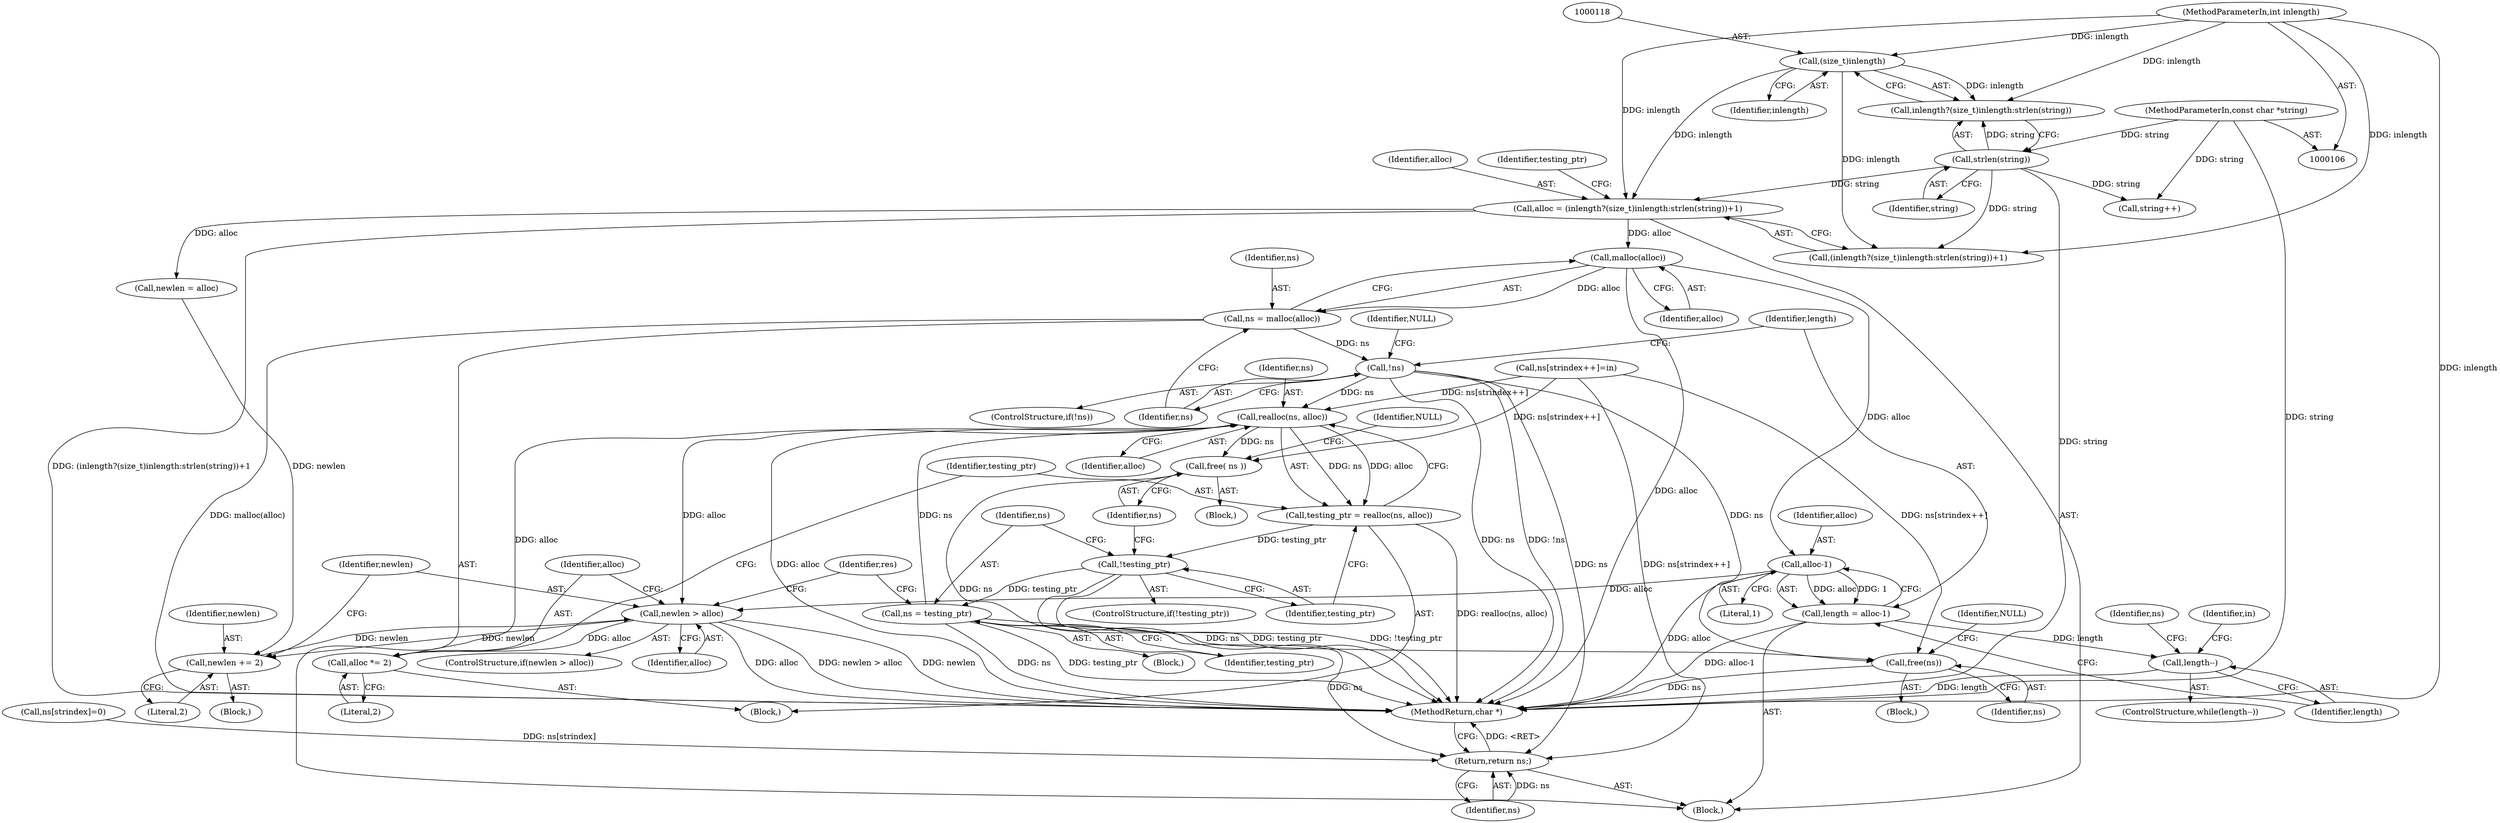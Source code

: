 digraph "0_curl_75ca568fa1c19de4c5358fed246686de8467c238@API" {
"1000141" [label="(Call,malloc(alloc))"];
"1000112" [label="(Call,alloc = (inlength?(size_t)inlength:strlen(string))+1)"];
"1000109" [label="(MethodParameterIn,int inlength)"];
"1000117" [label="(Call,(size_t)inlength)"];
"1000120" [label="(Call,strlen(string))"];
"1000108" [label="(MethodParameterIn,const char *string)"];
"1000139" [label="(Call,ns = malloc(alloc))"];
"1000144" [label="(Call,!ns)"];
"1000185" [label="(Call,realloc(ns, alloc))"];
"1000176" [label="(Call,newlen > alloc)"];
"1000172" [label="(Call,newlen += 2)"];
"1000180" [label="(Call,alloc *= 2)"];
"1000183" [label="(Call,testing_ptr = realloc(ns, alloc))"];
"1000189" [label="(Call,!testing_ptr)"];
"1000198" [label="(Call,ns = testing_ptr)"];
"1000211" [label="(Call,free(ns))"];
"1000233" [label="(Return,return ns;)"];
"1000192" [label="(Call,free( ns ))"];
"1000150" [label="(Call,alloc-1)"];
"1000148" [label="(Call,length = alloc-1)"];
"1000154" [label="(Call,length--)"];
"1000185" [label="(Call,realloc(ns, alloc))"];
"1000119" [label="(Identifier,inlength)"];
"1000198" [label="(Call,ns = testing_ptr)"];
"1000150" [label="(Call,alloc-1)"];
"1000197" [label="(Block,)"];
"1000158" [label="(Identifier,in)"];
"1000202" [label="(Identifier,res)"];
"1000191" [label="(Block,)"];
"1000187" [label="(Identifier,alloc)"];
"1000115" [label="(Call,inlength?(size_t)inlength:strlen(string))"];
"1000142" [label="(Identifier,alloc)"];
"1000175" [label="(ControlStructure,if(newlen > alloc))"];
"1000155" [label="(Identifier,length)"];
"1000130" [label="(Call,newlen = alloc)"];
"1000108" [label="(MethodParameterIn,const char *string)"];
"1000176" [label="(Call,newlen > alloc)"];
"1000177" [label="(Identifier,newlen)"];
"1000199" [label="(Identifier,ns)"];
"1000179" [label="(Block,)"];
"1000189" [label="(Call,!testing_ptr)"];
"1000214" [label="(Identifier,NULL)"];
"1000211" [label="(Call,free(ns))"];
"1000148" [label="(Call,length = alloc-1)"];
"1000109" [label="(MethodParameterIn,int inlength)"];
"1000192" [label="(Call,free( ns ))"];
"1000140" [label="(Identifier,ns)"];
"1000143" [label="(ControlStructure,if(!ns))"];
"1000188" [label="(ControlStructure,if(!testing_ptr))"];
"1000195" [label="(Identifier,NULL)"];
"1000181" [label="(Identifier,alloc)"];
"1000200" [label="(Identifier,testing_ptr)"];
"1000154" [label="(Call,length--)"];
"1000174" [label="(Literal,2)"];
"1000210" [label="(Block,)"];
"1000149" [label="(Identifier,length)"];
"1000230" [label="(Identifier,ns)"];
"1000121" [label="(Identifier,string)"];
"1000110" [label="(Block,)"];
"1000164" [label="(Call,ns[strindex++]=in)"];
"1000184" [label="(Identifier,testing_ptr)"];
"1000178" [label="(Identifier,alloc)"];
"1000172" [label="(Call,newlen += 2)"];
"1000113" [label="(Identifier,alloc)"];
"1000141" [label="(Call,malloc(alloc))"];
"1000182" [label="(Literal,2)"];
"1000173" [label="(Identifier,newlen)"];
"1000190" [label="(Identifier,testing_ptr)"];
"1000112" [label="(Call,alloc = (inlength?(size_t)inlength:strlen(string))+1)"];
"1000233" [label="(Return,return ns;)"];
"1000114" [label="(Call,(inlength?(size_t)inlength:strlen(string))+1)"];
"1000186" [label="(Identifier,ns)"];
"1000153" [label="(ControlStructure,while(length--))"];
"1000147" [label="(Identifier,NULL)"];
"1000151" [label="(Identifier,alloc)"];
"1000126" [label="(Identifier,testing_ptr)"];
"1000145" [label="(Identifier,ns)"];
"1000183" [label="(Call,testing_ptr = realloc(ns, alloc))"];
"1000180" [label="(Call,alloc *= 2)"];
"1000193" [label="(Identifier,ns)"];
"1000212" [label="(Identifier,ns)"];
"1000152" [label="(Literal,1)"];
"1000139" [label="(Call,ns = malloc(alloc))"];
"1000120" [label="(Call,strlen(string))"];
"1000235" [label="(MethodReturn,char *)"];
"1000228" [label="(Call,ns[strindex]=0)"];
"1000144" [label="(Call,!ns)"];
"1000226" [label="(Call,string++)"];
"1000171" [label="(Block,)"];
"1000234" [label="(Identifier,ns)"];
"1000117" [label="(Call,(size_t)inlength)"];
"1000141" -> "1000139"  [label="AST: "];
"1000141" -> "1000142"  [label="CFG: "];
"1000142" -> "1000141"  [label="AST: "];
"1000139" -> "1000141"  [label="CFG: "];
"1000141" -> "1000235"  [label="DDG: alloc"];
"1000141" -> "1000139"  [label="DDG: alloc"];
"1000112" -> "1000141"  [label="DDG: alloc"];
"1000141" -> "1000150"  [label="DDG: alloc"];
"1000112" -> "1000110"  [label="AST: "];
"1000112" -> "1000114"  [label="CFG: "];
"1000113" -> "1000112"  [label="AST: "];
"1000114" -> "1000112"  [label="AST: "];
"1000126" -> "1000112"  [label="CFG: "];
"1000112" -> "1000235"  [label="DDG: (inlength?(size_t)inlength:strlen(string))+1"];
"1000109" -> "1000112"  [label="DDG: inlength"];
"1000117" -> "1000112"  [label="DDG: inlength"];
"1000120" -> "1000112"  [label="DDG: string"];
"1000112" -> "1000130"  [label="DDG: alloc"];
"1000109" -> "1000106"  [label="AST: "];
"1000109" -> "1000235"  [label="DDG: inlength"];
"1000109" -> "1000114"  [label="DDG: inlength"];
"1000109" -> "1000115"  [label="DDG: inlength"];
"1000109" -> "1000117"  [label="DDG: inlength"];
"1000117" -> "1000115"  [label="AST: "];
"1000117" -> "1000119"  [label="CFG: "];
"1000118" -> "1000117"  [label="AST: "];
"1000119" -> "1000117"  [label="AST: "];
"1000115" -> "1000117"  [label="CFG: "];
"1000117" -> "1000114"  [label="DDG: inlength"];
"1000117" -> "1000115"  [label="DDG: inlength"];
"1000120" -> "1000115"  [label="AST: "];
"1000120" -> "1000121"  [label="CFG: "];
"1000121" -> "1000120"  [label="AST: "];
"1000115" -> "1000120"  [label="CFG: "];
"1000120" -> "1000235"  [label="DDG: string"];
"1000120" -> "1000114"  [label="DDG: string"];
"1000120" -> "1000115"  [label="DDG: string"];
"1000108" -> "1000120"  [label="DDG: string"];
"1000120" -> "1000226"  [label="DDG: string"];
"1000108" -> "1000106"  [label="AST: "];
"1000108" -> "1000235"  [label="DDG: string"];
"1000108" -> "1000226"  [label="DDG: string"];
"1000139" -> "1000110"  [label="AST: "];
"1000140" -> "1000139"  [label="AST: "];
"1000145" -> "1000139"  [label="CFG: "];
"1000139" -> "1000235"  [label="DDG: malloc(alloc)"];
"1000139" -> "1000144"  [label="DDG: ns"];
"1000144" -> "1000143"  [label="AST: "];
"1000144" -> "1000145"  [label="CFG: "];
"1000145" -> "1000144"  [label="AST: "];
"1000147" -> "1000144"  [label="CFG: "];
"1000149" -> "1000144"  [label="CFG: "];
"1000144" -> "1000235"  [label="DDG: ns"];
"1000144" -> "1000235"  [label="DDG: !ns"];
"1000144" -> "1000185"  [label="DDG: ns"];
"1000144" -> "1000211"  [label="DDG: ns"];
"1000144" -> "1000233"  [label="DDG: ns"];
"1000185" -> "1000183"  [label="AST: "];
"1000185" -> "1000187"  [label="CFG: "];
"1000186" -> "1000185"  [label="AST: "];
"1000187" -> "1000185"  [label="AST: "];
"1000183" -> "1000185"  [label="CFG: "];
"1000185" -> "1000235"  [label="DDG: alloc"];
"1000185" -> "1000176"  [label="DDG: alloc"];
"1000185" -> "1000183"  [label="DDG: ns"];
"1000185" -> "1000183"  [label="DDG: alloc"];
"1000198" -> "1000185"  [label="DDG: ns"];
"1000164" -> "1000185"  [label="DDG: ns[strindex++]"];
"1000180" -> "1000185"  [label="DDG: alloc"];
"1000185" -> "1000192"  [label="DDG: ns"];
"1000176" -> "1000175"  [label="AST: "];
"1000176" -> "1000178"  [label="CFG: "];
"1000177" -> "1000176"  [label="AST: "];
"1000178" -> "1000176"  [label="AST: "];
"1000181" -> "1000176"  [label="CFG: "];
"1000202" -> "1000176"  [label="CFG: "];
"1000176" -> "1000235"  [label="DDG: alloc"];
"1000176" -> "1000235"  [label="DDG: newlen > alloc"];
"1000176" -> "1000235"  [label="DDG: newlen"];
"1000176" -> "1000172"  [label="DDG: newlen"];
"1000172" -> "1000176"  [label="DDG: newlen"];
"1000150" -> "1000176"  [label="DDG: alloc"];
"1000176" -> "1000180"  [label="DDG: alloc"];
"1000172" -> "1000171"  [label="AST: "];
"1000172" -> "1000174"  [label="CFG: "];
"1000173" -> "1000172"  [label="AST: "];
"1000174" -> "1000172"  [label="AST: "];
"1000177" -> "1000172"  [label="CFG: "];
"1000130" -> "1000172"  [label="DDG: newlen"];
"1000180" -> "1000179"  [label="AST: "];
"1000180" -> "1000182"  [label="CFG: "];
"1000181" -> "1000180"  [label="AST: "];
"1000182" -> "1000180"  [label="AST: "];
"1000184" -> "1000180"  [label="CFG: "];
"1000183" -> "1000179"  [label="AST: "];
"1000184" -> "1000183"  [label="AST: "];
"1000190" -> "1000183"  [label="CFG: "];
"1000183" -> "1000235"  [label="DDG: realloc(ns, alloc)"];
"1000183" -> "1000189"  [label="DDG: testing_ptr"];
"1000189" -> "1000188"  [label="AST: "];
"1000189" -> "1000190"  [label="CFG: "];
"1000190" -> "1000189"  [label="AST: "];
"1000193" -> "1000189"  [label="CFG: "];
"1000199" -> "1000189"  [label="CFG: "];
"1000189" -> "1000235"  [label="DDG: testing_ptr"];
"1000189" -> "1000235"  [label="DDG: !testing_ptr"];
"1000189" -> "1000198"  [label="DDG: testing_ptr"];
"1000198" -> "1000197"  [label="AST: "];
"1000198" -> "1000200"  [label="CFG: "];
"1000199" -> "1000198"  [label="AST: "];
"1000200" -> "1000198"  [label="AST: "];
"1000202" -> "1000198"  [label="CFG: "];
"1000198" -> "1000235"  [label="DDG: ns"];
"1000198" -> "1000235"  [label="DDG: testing_ptr"];
"1000198" -> "1000211"  [label="DDG: ns"];
"1000198" -> "1000233"  [label="DDG: ns"];
"1000211" -> "1000210"  [label="AST: "];
"1000211" -> "1000212"  [label="CFG: "];
"1000212" -> "1000211"  [label="AST: "];
"1000214" -> "1000211"  [label="CFG: "];
"1000211" -> "1000235"  [label="DDG: ns"];
"1000164" -> "1000211"  [label="DDG: ns[strindex++]"];
"1000233" -> "1000110"  [label="AST: "];
"1000233" -> "1000234"  [label="CFG: "];
"1000234" -> "1000233"  [label="AST: "];
"1000235" -> "1000233"  [label="CFG: "];
"1000233" -> "1000235"  [label="DDG: <RET>"];
"1000234" -> "1000233"  [label="DDG: ns"];
"1000228" -> "1000233"  [label="DDG: ns[strindex]"];
"1000164" -> "1000233"  [label="DDG: ns[strindex++]"];
"1000192" -> "1000191"  [label="AST: "];
"1000192" -> "1000193"  [label="CFG: "];
"1000193" -> "1000192"  [label="AST: "];
"1000195" -> "1000192"  [label="CFG: "];
"1000192" -> "1000235"  [label="DDG: ns"];
"1000164" -> "1000192"  [label="DDG: ns[strindex++]"];
"1000150" -> "1000148"  [label="AST: "];
"1000150" -> "1000152"  [label="CFG: "];
"1000151" -> "1000150"  [label="AST: "];
"1000152" -> "1000150"  [label="AST: "];
"1000148" -> "1000150"  [label="CFG: "];
"1000150" -> "1000235"  [label="DDG: alloc"];
"1000150" -> "1000148"  [label="DDG: alloc"];
"1000150" -> "1000148"  [label="DDG: 1"];
"1000148" -> "1000110"  [label="AST: "];
"1000149" -> "1000148"  [label="AST: "];
"1000155" -> "1000148"  [label="CFG: "];
"1000148" -> "1000235"  [label="DDG: alloc-1"];
"1000148" -> "1000154"  [label="DDG: length"];
"1000154" -> "1000153"  [label="AST: "];
"1000154" -> "1000155"  [label="CFG: "];
"1000155" -> "1000154"  [label="AST: "];
"1000158" -> "1000154"  [label="CFG: "];
"1000230" -> "1000154"  [label="CFG: "];
"1000154" -> "1000235"  [label="DDG: length"];
}

